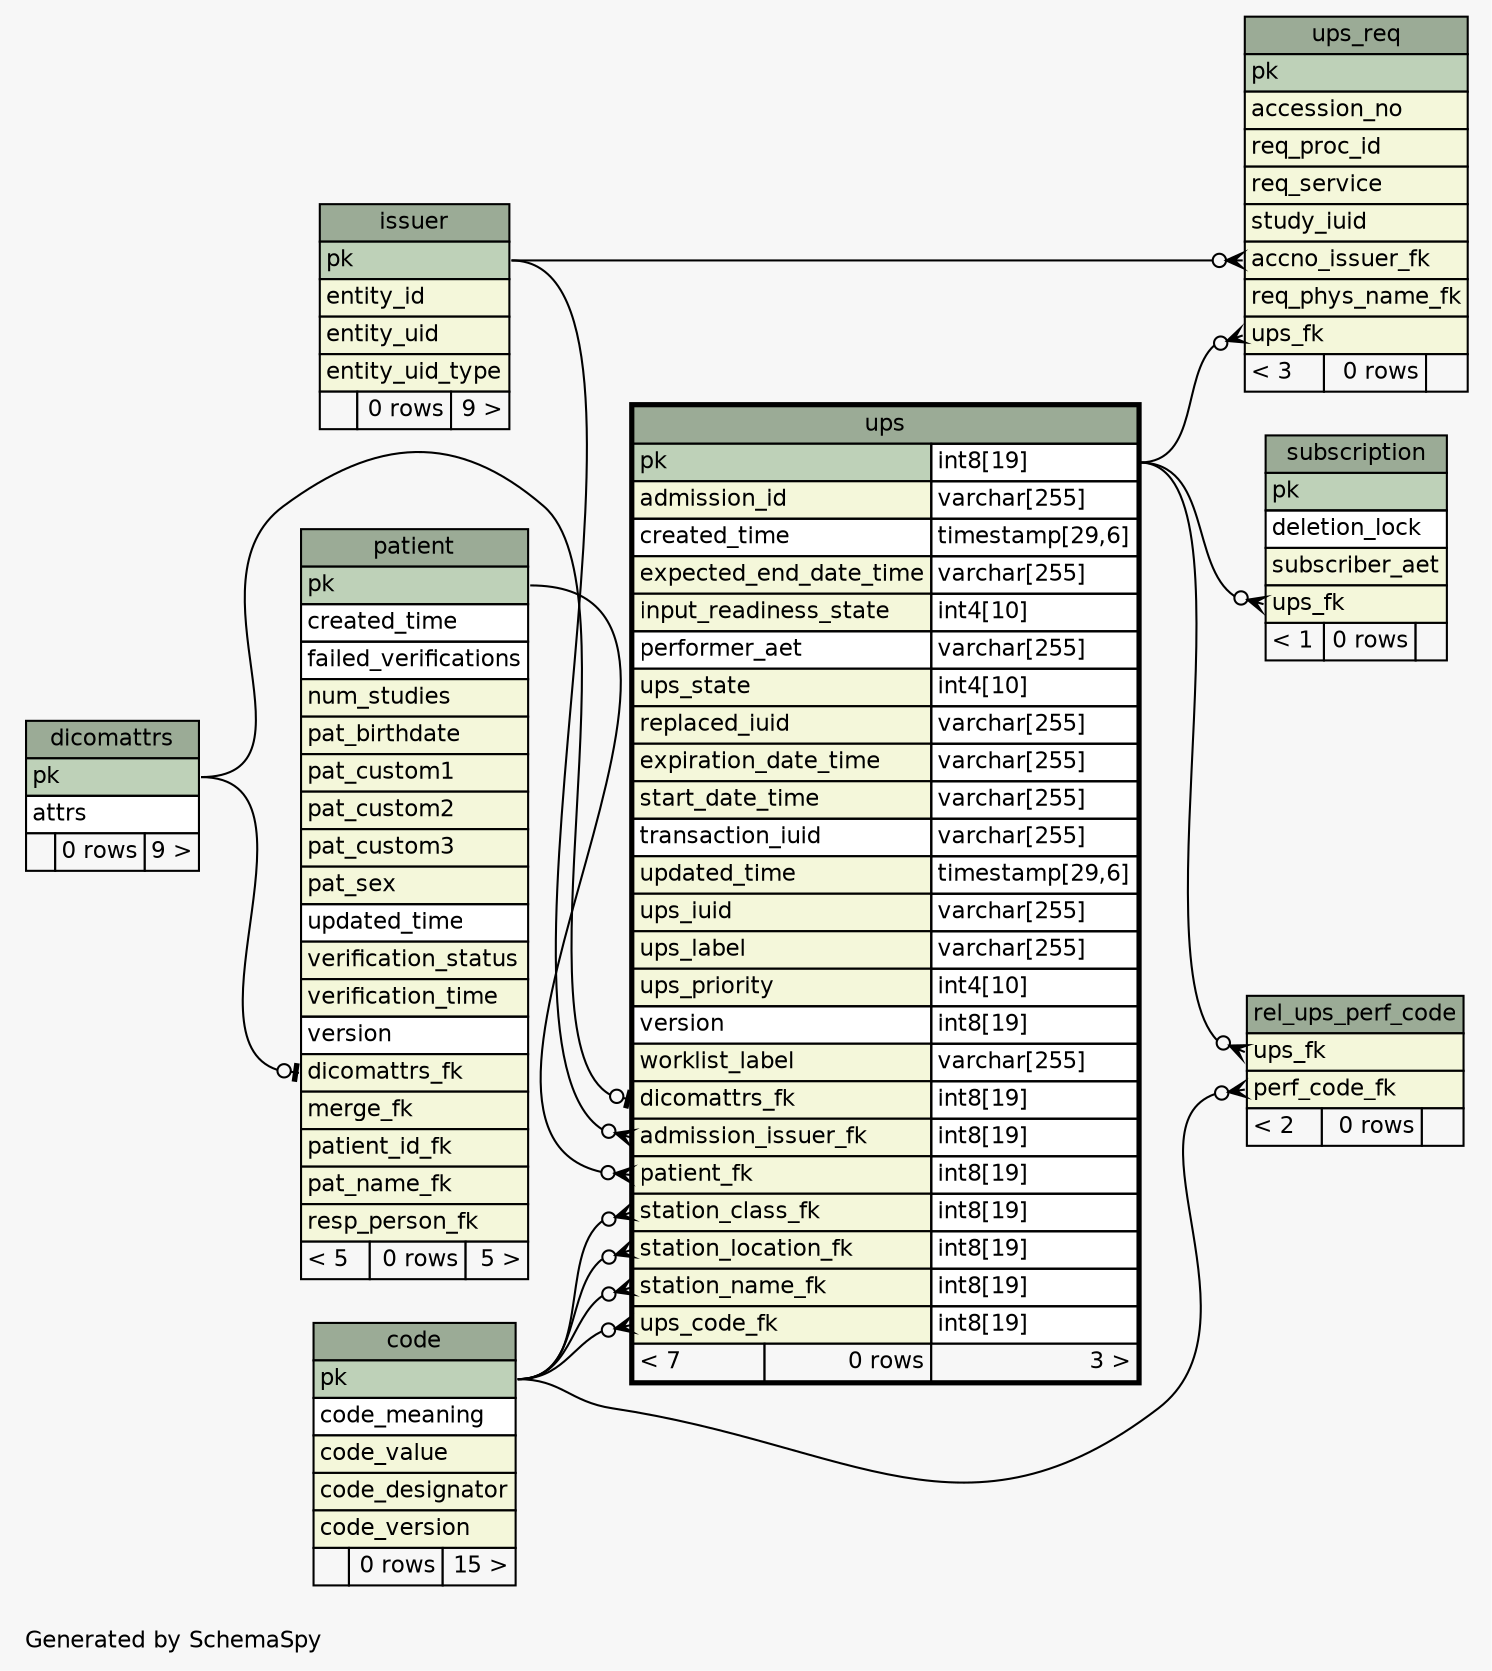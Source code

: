 // dot 2.43.0 on Linux 5.11.0-25-generic
// SchemaSpy rev 590
digraph "oneDegreeRelationshipsDiagram" {
  graph [
    rankdir="RL"
    bgcolor="#f7f7f7"
    label="\nGenerated by SchemaSpy"
    labeljust="l"
    nodesep="0.18"
    ranksep="0.46"
    fontname="Helvetica"
    fontsize="11"
  ];
  node [
    fontname="Helvetica"
    fontsize="11"
    shape="plaintext"
  ];
  edge [
    arrowsize="0.8"
  ];
  "patient":"dicomattrs_fk":w -> "dicomattrs":"pk":e [arrowhead=none dir=back arrowtail=teeodot];
  "rel_ups_perf_code":"perf_code_fk":w -> "code":"pk":e [arrowhead=none dir=back arrowtail=crowodot];
  "rel_ups_perf_code":"ups_fk":w -> "ups":"pk.type":e [arrowhead=none dir=back arrowtail=crowodot];
  "subscription":"ups_fk":w -> "ups":"pk.type":e [arrowhead=none dir=back arrowtail=crowodot];
  "ups":"admission_issuer_fk":w -> "issuer":"pk":e [arrowhead=none dir=back arrowtail=crowodot];
  "ups":"dicomattrs_fk":w -> "dicomattrs":"pk":e [arrowhead=none dir=back arrowtail=teeodot];
  "ups":"patient_fk":w -> "patient":"pk":e [arrowhead=none dir=back arrowtail=crowodot];
  "ups":"station_class_fk":w -> "code":"pk":e [arrowhead=none dir=back arrowtail=crowodot];
  "ups":"station_location_fk":w -> "code":"pk":e [arrowhead=none dir=back arrowtail=crowodot];
  "ups":"station_name_fk":w -> "code":"pk":e [arrowhead=none dir=back arrowtail=crowodot];
  "ups":"ups_code_fk":w -> "code":"pk":e [arrowhead=none dir=back arrowtail=crowodot];
  "ups_req":"accno_issuer_fk":w -> "issuer":"pk":e [arrowhead=none dir=back arrowtail=crowodot];
  "ups_req":"ups_fk":w -> "ups":"pk.type":e [arrowhead=none dir=back arrowtail=crowodot];
  "code" [
    label=<
    <TABLE BORDER="0" CELLBORDER="1" CELLSPACING="0" BGCOLOR="#ffffff">
      <TR><TD COLSPAN="3" BGCOLOR="#9bab96" ALIGN="CENTER">code</TD></TR>
      <TR><TD PORT="pk" COLSPAN="3" BGCOLOR="#bed1b8" ALIGN="LEFT">pk</TD></TR>
      <TR><TD PORT="code_meaning" COLSPAN="3" ALIGN="LEFT">code_meaning</TD></TR>
      <TR><TD PORT="code_value" COLSPAN="3" BGCOLOR="#f4f7da" ALIGN="LEFT">code_value</TD></TR>
      <TR><TD PORT="code_designator" COLSPAN="3" BGCOLOR="#f4f7da" ALIGN="LEFT">code_designator</TD></TR>
      <TR><TD PORT="code_version" COLSPAN="3" BGCOLOR="#f4f7da" ALIGN="LEFT">code_version</TD></TR>
      <TR><TD ALIGN="LEFT" BGCOLOR="#f7f7f7">  </TD><TD ALIGN="RIGHT" BGCOLOR="#f7f7f7">0 rows</TD><TD ALIGN="RIGHT" BGCOLOR="#f7f7f7">15 &gt;</TD></TR>
    </TABLE>>
    URL="code.html"
    tooltip="code"
  ];
  "dicomattrs" [
    label=<
    <TABLE BORDER="0" CELLBORDER="1" CELLSPACING="0" BGCOLOR="#ffffff">
      <TR><TD COLSPAN="3" BGCOLOR="#9bab96" ALIGN="CENTER">dicomattrs</TD></TR>
      <TR><TD PORT="pk" COLSPAN="3" BGCOLOR="#bed1b8" ALIGN="LEFT">pk</TD></TR>
      <TR><TD PORT="attrs" COLSPAN="3" ALIGN="LEFT">attrs</TD></TR>
      <TR><TD ALIGN="LEFT" BGCOLOR="#f7f7f7">  </TD><TD ALIGN="RIGHT" BGCOLOR="#f7f7f7">0 rows</TD><TD ALIGN="RIGHT" BGCOLOR="#f7f7f7">9 &gt;</TD></TR>
    </TABLE>>
    URL="dicomattrs.html"
    tooltip="dicomattrs"
  ];
  "issuer" [
    label=<
    <TABLE BORDER="0" CELLBORDER="1" CELLSPACING="0" BGCOLOR="#ffffff">
      <TR><TD COLSPAN="3" BGCOLOR="#9bab96" ALIGN="CENTER">issuer</TD></TR>
      <TR><TD PORT="pk" COLSPAN="3" BGCOLOR="#bed1b8" ALIGN="LEFT">pk</TD></TR>
      <TR><TD PORT="entity_id" COLSPAN="3" BGCOLOR="#f4f7da" ALIGN="LEFT">entity_id</TD></TR>
      <TR><TD PORT="entity_uid" COLSPAN="3" BGCOLOR="#f4f7da" ALIGN="LEFT">entity_uid</TD></TR>
      <TR><TD PORT="entity_uid_type" COLSPAN="3" BGCOLOR="#f4f7da" ALIGN="LEFT">entity_uid_type</TD></TR>
      <TR><TD ALIGN="LEFT" BGCOLOR="#f7f7f7">  </TD><TD ALIGN="RIGHT" BGCOLOR="#f7f7f7">0 rows</TD><TD ALIGN="RIGHT" BGCOLOR="#f7f7f7">9 &gt;</TD></TR>
    </TABLE>>
    URL="issuer.html"
    tooltip="issuer"
  ];
  "patient" [
    label=<
    <TABLE BORDER="0" CELLBORDER="1" CELLSPACING="0" BGCOLOR="#ffffff">
      <TR><TD COLSPAN="3" BGCOLOR="#9bab96" ALIGN="CENTER">patient</TD></TR>
      <TR><TD PORT="pk" COLSPAN="3" BGCOLOR="#bed1b8" ALIGN="LEFT">pk</TD></TR>
      <TR><TD PORT="created_time" COLSPAN="3" ALIGN="LEFT">created_time</TD></TR>
      <TR><TD PORT="failed_verifications" COLSPAN="3" ALIGN="LEFT">failed_verifications</TD></TR>
      <TR><TD PORT="num_studies" COLSPAN="3" BGCOLOR="#f4f7da" ALIGN="LEFT">num_studies</TD></TR>
      <TR><TD PORT="pat_birthdate" COLSPAN="3" BGCOLOR="#f4f7da" ALIGN="LEFT">pat_birthdate</TD></TR>
      <TR><TD PORT="pat_custom1" COLSPAN="3" BGCOLOR="#f4f7da" ALIGN="LEFT">pat_custom1</TD></TR>
      <TR><TD PORT="pat_custom2" COLSPAN="3" BGCOLOR="#f4f7da" ALIGN="LEFT">pat_custom2</TD></TR>
      <TR><TD PORT="pat_custom3" COLSPAN="3" BGCOLOR="#f4f7da" ALIGN="LEFT">pat_custom3</TD></TR>
      <TR><TD PORT="pat_sex" COLSPAN="3" BGCOLOR="#f4f7da" ALIGN="LEFT">pat_sex</TD></TR>
      <TR><TD PORT="updated_time" COLSPAN="3" ALIGN="LEFT">updated_time</TD></TR>
      <TR><TD PORT="verification_status" COLSPAN="3" BGCOLOR="#f4f7da" ALIGN="LEFT">verification_status</TD></TR>
      <TR><TD PORT="verification_time" COLSPAN="3" BGCOLOR="#f4f7da" ALIGN="LEFT">verification_time</TD></TR>
      <TR><TD PORT="version" COLSPAN="3" ALIGN="LEFT">version</TD></TR>
      <TR><TD PORT="dicomattrs_fk" COLSPAN="3" BGCOLOR="#f4f7da" ALIGN="LEFT">dicomattrs_fk</TD></TR>
      <TR><TD PORT="merge_fk" COLSPAN="3" BGCOLOR="#f4f7da" ALIGN="LEFT">merge_fk</TD></TR>
      <TR><TD PORT="patient_id_fk" COLSPAN="3" BGCOLOR="#f4f7da" ALIGN="LEFT">patient_id_fk</TD></TR>
      <TR><TD PORT="pat_name_fk" COLSPAN="3" BGCOLOR="#f4f7da" ALIGN="LEFT">pat_name_fk</TD></TR>
      <TR><TD PORT="resp_person_fk" COLSPAN="3" BGCOLOR="#f4f7da" ALIGN="LEFT">resp_person_fk</TD></TR>
      <TR><TD ALIGN="LEFT" BGCOLOR="#f7f7f7">&lt; 5</TD><TD ALIGN="RIGHT" BGCOLOR="#f7f7f7">0 rows</TD><TD ALIGN="RIGHT" BGCOLOR="#f7f7f7">5 &gt;</TD></TR>
    </TABLE>>
    URL="patient.html"
    tooltip="patient"
  ];
  "rel_ups_perf_code" [
    label=<
    <TABLE BORDER="0" CELLBORDER="1" CELLSPACING="0" BGCOLOR="#ffffff">
      <TR><TD COLSPAN="3" BGCOLOR="#9bab96" ALIGN="CENTER">rel_ups_perf_code</TD></TR>
      <TR><TD PORT="ups_fk" COLSPAN="3" BGCOLOR="#f4f7da" ALIGN="LEFT">ups_fk</TD></TR>
      <TR><TD PORT="perf_code_fk" COLSPAN="3" BGCOLOR="#f4f7da" ALIGN="LEFT">perf_code_fk</TD></TR>
      <TR><TD ALIGN="LEFT" BGCOLOR="#f7f7f7">&lt; 2</TD><TD ALIGN="RIGHT" BGCOLOR="#f7f7f7">0 rows</TD><TD ALIGN="RIGHT" BGCOLOR="#f7f7f7">  </TD></TR>
    </TABLE>>
    URL="rel_ups_perf_code.html"
    tooltip="rel_ups_perf_code"
  ];
  "subscription" [
    label=<
    <TABLE BORDER="0" CELLBORDER="1" CELLSPACING="0" BGCOLOR="#ffffff">
      <TR><TD COLSPAN="3" BGCOLOR="#9bab96" ALIGN="CENTER">subscription</TD></TR>
      <TR><TD PORT="pk" COLSPAN="3" BGCOLOR="#bed1b8" ALIGN="LEFT">pk</TD></TR>
      <TR><TD PORT="deletion_lock" COLSPAN="3" ALIGN="LEFT">deletion_lock</TD></TR>
      <TR><TD PORT="subscriber_aet" COLSPAN="3" BGCOLOR="#f4f7da" ALIGN="LEFT">subscriber_aet</TD></TR>
      <TR><TD PORT="ups_fk" COLSPAN="3" BGCOLOR="#f4f7da" ALIGN="LEFT">ups_fk</TD></TR>
      <TR><TD ALIGN="LEFT" BGCOLOR="#f7f7f7">&lt; 1</TD><TD ALIGN="RIGHT" BGCOLOR="#f7f7f7">0 rows</TD><TD ALIGN="RIGHT" BGCOLOR="#f7f7f7">  </TD></TR>
    </TABLE>>
    URL="subscription.html"
    tooltip="subscription"
  ];
  "ups" [
    label=<
    <TABLE BORDER="2" CELLBORDER="1" CELLSPACING="0" BGCOLOR="#ffffff">
      <TR><TD COLSPAN="3" BGCOLOR="#9bab96" ALIGN="CENTER">ups</TD></TR>
      <TR><TD PORT="pk" COLSPAN="2" BGCOLOR="#bed1b8" ALIGN="LEFT">pk</TD><TD PORT="pk.type" ALIGN="LEFT">int8[19]</TD></TR>
      <TR><TD PORT="admission_id" COLSPAN="2" BGCOLOR="#f4f7da" ALIGN="LEFT">admission_id</TD><TD PORT="admission_id.type" ALIGN="LEFT">varchar[255]</TD></TR>
      <TR><TD PORT="created_time" COLSPAN="2" ALIGN="LEFT">created_time</TD><TD PORT="created_time.type" ALIGN="LEFT">timestamp[29,6]</TD></TR>
      <TR><TD PORT="expected_end_date_time" COLSPAN="2" BGCOLOR="#f4f7da" ALIGN="LEFT">expected_end_date_time</TD><TD PORT="expected_end_date_time.type" ALIGN="LEFT">varchar[255]</TD></TR>
      <TR><TD PORT="input_readiness_state" COLSPAN="2" BGCOLOR="#f4f7da" ALIGN="LEFT">input_readiness_state</TD><TD PORT="input_readiness_state.type" ALIGN="LEFT">int4[10]</TD></TR>
      <TR><TD PORT="performer_aet" COLSPAN="2" ALIGN="LEFT">performer_aet</TD><TD PORT="performer_aet.type" ALIGN="LEFT">varchar[255]</TD></TR>
      <TR><TD PORT="ups_state" COLSPAN="2" BGCOLOR="#f4f7da" ALIGN="LEFT">ups_state</TD><TD PORT="ups_state.type" ALIGN="LEFT">int4[10]</TD></TR>
      <TR><TD PORT="replaced_iuid" COLSPAN="2" BGCOLOR="#f4f7da" ALIGN="LEFT">replaced_iuid</TD><TD PORT="replaced_iuid.type" ALIGN="LEFT">varchar[255]</TD></TR>
      <TR><TD PORT="expiration_date_time" COLSPAN="2" BGCOLOR="#f4f7da" ALIGN="LEFT">expiration_date_time</TD><TD PORT="expiration_date_time.type" ALIGN="LEFT">varchar[255]</TD></TR>
      <TR><TD PORT="start_date_time" COLSPAN="2" BGCOLOR="#f4f7da" ALIGN="LEFT">start_date_time</TD><TD PORT="start_date_time.type" ALIGN="LEFT">varchar[255]</TD></TR>
      <TR><TD PORT="transaction_iuid" COLSPAN="2" ALIGN="LEFT">transaction_iuid</TD><TD PORT="transaction_iuid.type" ALIGN="LEFT">varchar[255]</TD></TR>
      <TR><TD PORT="updated_time" COLSPAN="2" BGCOLOR="#f4f7da" ALIGN="LEFT">updated_time</TD><TD PORT="updated_time.type" ALIGN="LEFT">timestamp[29,6]</TD></TR>
      <TR><TD PORT="ups_iuid" COLSPAN="2" BGCOLOR="#f4f7da" ALIGN="LEFT">ups_iuid</TD><TD PORT="ups_iuid.type" ALIGN="LEFT">varchar[255]</TD></TR>
      <TR><TD PORT="ups_label" COLSPAN="2" BGCOLOR="#f4f7da" ALIGN="LEFT">ups_label</TD><TD PORT="ups_label.type" ALIGN="LEFT">varchar[255]</TD></TR>
      <TR><TD PORT="ups_priority" COLSPAN="2" BGCOLOR="#f4f7da" ALIGN="LEFT">ups_priority</TD><TD PORT="ups_priority.type" ALIGN="LEFT">int4[10]</TD></TR>
      <TR><TD PORT="version" COLSPAN="2" ALIGN="LEFT">version</TD><TD PORT="version.type" ALIGN="LEFT">int8[19]</TD></TR>
      <TR><TD PORT="worklist_label" COLSPAN="2" BGCOLOR="#f4f7da" ALIGN="LEFT">worklist_label</TD><TD PORT="worklist_label.type" ALIGN="LEFT">varchar[255]</TD></TR>
      <TR><TD PORT="dicomattrs_fk" COLSPAN="2" BGCOLOR="#f4f7da" ALIGN="LEFT">dicomattrs_fk</TD><TD PORT="dicomattrs_fk.type" ALIGN="LEFT">int8[19]</TD></TR>
      <TR><TD PORT="admission_issuer_fk" COLSPAN="2" BGCOLOR="#f4f7da" ALIGN="LEFT">admission_issuer_fk</TD><TD PORT="admission_issuer_fk.type" ALIGN="LEFT">int8[19]</TD></TR>
      <TR><TD PORT="patient_fk" COLSPAN="2" BGCOLOR="#f4f7da" ALIGN="LEFT">patient_fk</TD><TD PORT="patient_fk.type" ALIGN="LEFT">int8[19]</TD></TR>
      <TR><TD PORT="station_class_fk" COLSPAN="2" BGCOLOR="#f4f7da" ALIGN="LEFT">station_class_fk</TD><TD PORT="station_class_fk.type" ALIGN="LEFT">int8[19]</TD></TR>
      <TR><TD PORT="station_location_fk" COLSPAN="2" BGCOLOR="#f4f7da" ALIGN="LEFT">station_location_fk</TD><TD PORT="station_location_fk.type" ALIGN="LEFT">int8[19]</TD></TR>
      <TR><TD PORT="station_name_fk" COLSPAN="2" BGCOLOR="#f4f7da" ALIGN="LEFT">station_name_fk</TD><TD PORT="station_name_fk.type" ALIGN="LEFT">int8[19]</TD></TR>
      <TR><TD PORT="ups_code_fk" COLSPAN="2" BGCOLOR="#f4f7da" ALIGN="LEFT">ups_code_fk</TD><TD PORT="ups_code_fk.type" ALIGN="LEFT">int8[19]</TD></TR>
      <TR><TD ALIGN="LEFT" BGCOLOR="#f7f7f7">&lt; 7</TD><TD ALIGN="RIGHT" BGCOLOR="#f7f7f7">0 rows</TD><TD ALIGN="RIGHT" BGCOLOR="#f7f7f7">3 &gt;</TD></TR>
    </TABLE>>
    URL="ups.html"
    tooltip="ups"
  ];
  "ups_req" [
    label=<
    <TABLE BORDER="0" CELLBORDER="1" CELLSPACING="0" BGCOLOR="#ffffff">
      <TR><TD COLSPAN="3" BGCOLOR="#9bab96" ALIGN="CENTER">ups_req</TD></TR>
      <TR><TD PORT="pk" COLSPAN="3" BGCOLOR="#bed1b8" ALIGN="LEFT">pk</TD></TR>
      <TR><TD PORT="accession_no" COLSPAN="3" BGCOLOR="#f4f7da" ALIGN="LEFT">accession_no</TD></TR>
      <TR><TD PORT="req_proc_id" COLSPAN="3" BGCOLOR="#f4f7da" ALIGN="LEFT">req_proc_id</TD></TR>
      <TR><TD PORT="req_service" COLSPAN="3" BGCOLOR="#f4f7da" ALIGN="LEFT">req_service</TD></TR>
      <TR><TD PORT="study_iuid" COLSPAN="3" BGCOLOR="#f4f7da" ALIGN="LEFT">study_iuid</TD></TR>
      <TR><TD PORT="accno_issuer_fk" COLSPAN="3" BGCOLOR="#f4f7da" ALIGN="LEFT">accno_issuer_fk</TD></TR>
      <TR><TD PORT="req_phys_name_fk" COLSPAN="3" BGCOLOR="#f4f7da" ALIGN="LEFT">req_phys_name_fk</TD></TR>
      <TR><TD PORT="ups_fk" COLSPAN="3" BGCOLOR="#f4f7da" ALIGN="LEFT">ups_fk</TD></TR>
      <TR><TD ALIGN="LEFT" BGCOLOR="#f7f7f7">&lt; 3</TD><TD ALIGN="RIGHT" BGCOLOR="#f7f7f7">0 rows</TD><TD ALIGN="RIGHT" BGCOLOR="#f7f7f7">  </TD></TR>
    </TABLE>>
    URL="ups_req.html"
    tooltip="ups_req"
  ];
}
